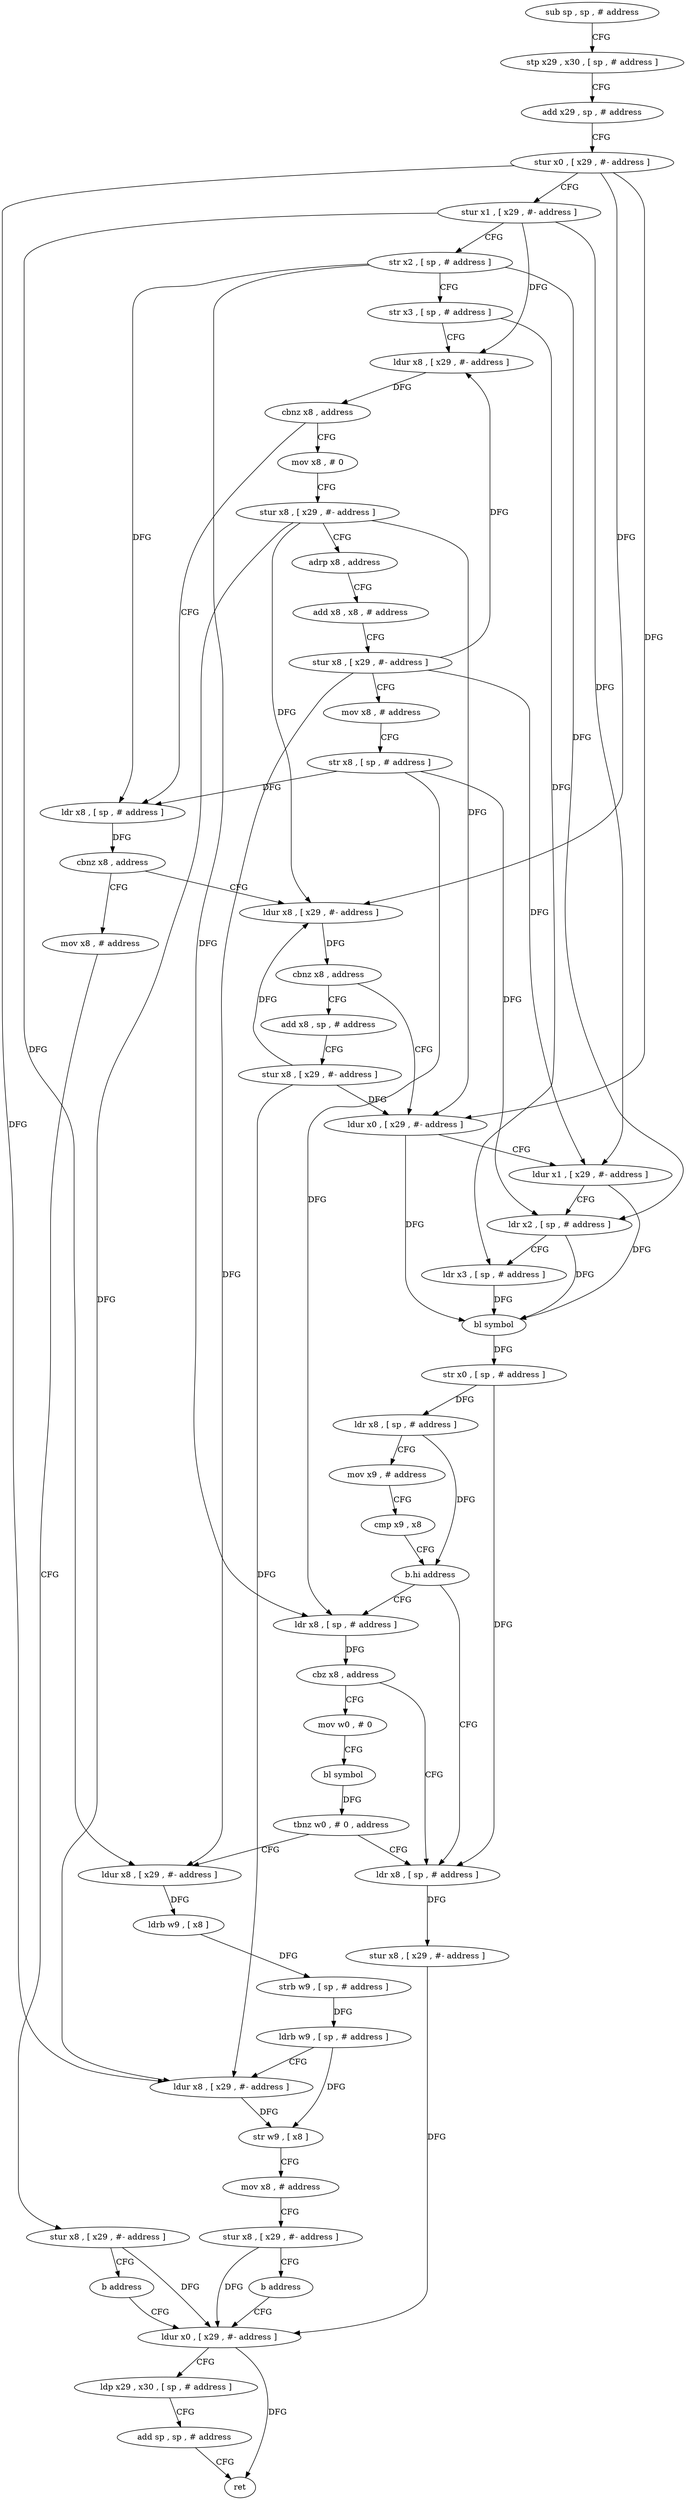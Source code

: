 digraph "func" {
"4242936" [label = "sub sp , sp , # address" ]
"4242940" [label = "stp x29 , x30 , [ sp , # address ]" ]
"4242944" [label = "add x29 , sp , # address" ]
"4242948" [label = "stur x0 , [ x29 , #- address ]" ]
"4242952" [label = "stur x1 , [ x29 , #- address ]" ]
"4242956" [label = "str x2 , [ sp , # address ]" ]
"4242960" [label = "str x3 , [ sp , # address ]" ]
"4242964" [label = "ldur x8 , [ x29 , #- address ]" ]
"4242968" [label = "cbnz x8 , address" ]
"4243000" [label = "ldr x8 , [ sp , # address ]" ]
"4242972" [label = "mov x8 , # 0" ]
"4243004" [label = "cbnz x8 , address" ]
"4243020" [label = "ldur x8 , [ x29 , #- address ]" ]
"4243008" [label = "mov x8 , # address" ]
"4242976" [label = "stur x8 , [ x29 , #- address ]" ]
"4242980" [label = "adrp x8 , address" ]
"4242984" [label = "add x8 , x8 , # address" ]
"4242988" [label = "stur x8 , [ x29 , #- address ]" ]
"4242992" [label = "mov x8 , # address" ]
"4242996" [label = "str x8 , [ sp , # address ]" ]
"4243024" [label = "cbnz x8 , address" ]
"4243036" [label = "ldur x0 , [ x29 , #- address ]" ]
"4243028" [label = "add x8 , sp , # address" ]
"4243012" [label = "stur x8 , [ x29 , #- address ]" ]
"4243016" [label = "b address" ]
"4243140" [label = "ldur x0 , [ x29 , #- address ]" ]
"4243040" [label = "ldur x1 , [ x29 , #- address ]" ]
"4243044" [label = "ldr x2 , [ sp , # address ]" ]
"4243048" [label = "ldr x3 , [ sp , # address ]" ]
"4243052" [label = "bl symbol" ]
"4243056" [label = "str x0 , [ sp , # address ]" ]
"4243060" [label = "ldr x8 , [ sp , # address ]" ]
"4243064" [label = "mov x9 , # address" ]
"4243068" [label = "cmp x9 , x8" ]
"4243072" [label = "b.hi address" ]
"4243132" [label = "ldr x8 , [ sp , # address ]" ]
"4243076" [label = "ldr x8 , [ sp , # address ]" ]
"4243032" [label = "stur x8 , [ x29 , #- address ]" ]
"4243144" [label = "ldp x29 , x30 , [ sp , # address ]" ]
"4243148" [label = "add sp , sp , # address" ]
"4243152" [label = "ret" ]
"4243136" [label = "stur x8 , [ x29 , #- address ]" ]
"4243080" [label = "cbz x8 , address" ]
"4243084" [label = "mov w0 , # 0" ]
"4243088" [label = "bl symbol" ]
"4243092" [label = "tbnz w0 , # 0 , address" ]
"4243096" [label = "ldur x8 , [ x29 , #- address ]" ]
"4243100" [label = "ldrb w9 , [ x8 ]" ]
"4243104" [label = "strb w9 , [ sp , # address ]" ]
"4243108" [label = "ldrb w9 , [ sp , # address ]" ]
"4243112" [label = "ldur x8 , [ x29 , #- address ]" ]
"4243116" [label = "str w9 , [ x8 ]" ]
"4243120" [label = "mov x8 , # address" ]
"4243124" [label = "stur x8 , [ x29 , #- address ]" ]
"4243128" [label = "b address" ]
"4242936" -> "4242940" [ label = "CFG" ]
"4242940" -> "4242944" [ label = "CFG" ]
"4242944" -> "4242948" [ label = "CFG" ]
"4242948" -> "4242952" [ label = "CFG" ]
"4242948" -> "4243020" [ label = "DFG" ]
"4242948" -> "4243036" [ label = "DFG" ]
"4242948" -> "4243112" [ label = "DFG" ]
"4242952" -> "4242956" [ label = "CFG" ]
"4242952" -> "4242964" [ label = "DFG" ]
"4242952" -> "4243040" [ label = "DFG" ]
"4242952" -> "4243096" [ label = "DFG" ]
"4242956" -> "4242960" [ label = "CFG" ]
"4242956" -> "4243000" [ label = "DFG" ]
"4242956" -> "4243044" [ label = "DFG" ]
"4242956" -> "4243076" [ label = "DFG" ]
"4242960" -> "4242964" [ label = "CFG" ]
"4242960" -> "4243048" [ label = "DFG" ]
"4242964" -> "4242968" [ label = "DFG" ]
"4242968" -> "4243000" [ label = "CFG" ]
"4242968" -> "4242972" [ label = "CFG" ]
"4243000" -> "4243004" [ label = "DFG" ]
"4242972" -> "4242976" [ label = "CFG" ]
"4243004" -> "4243020" [ label = "CFG" ]
"4243004" -> "4243008" [ label = "CFG" ]
"4243020" -> "4243024" [ label = "DFG" ]
"4243008" -> "4243012" [ label = "CFG" ]
"4242976" -> "4242980" [ label = "CFG" ]
"4242976" -> "4243020" [ label = "DFG" ]
"4242976" -> "4243036" [ label = "DFG" ]
"4242976" -> "4243112" [ label = "DFG" ]
"4242980" -> "4242984" [ label = "CFG" ]
"4242984" -> "4242988" [ label = "CFG" ]
"4242988" -> "4242992" [ label = "CFG" ]
"4242988" -> "4242964" [ label = "DFG" ]
"4242988" -> "4243040" [ label = "DFG" ]
"4242988" -> "4243096" [ label = "DFG" ]
"4242992" -> "4242996" [ label = "CFG" ]
"4242996" -> "4243000" [ label = "DFG" ]
"4242996" -> "4243044" [ label = "DFG" ]
"4242996" -> "4243076" [ label = "DFG" ]
"4243024" -> "4243036" [ label = "CFG" ]
"4243024" -> "4243028" [ label = "CFG" ]
"4243036" -> "4243040" [ label = "CFG" ]
"4243036" -> "4243052" [ label = "DFG" ]
"4243028" -> "4243032" [ label = "CFG" ]
"4243012" -> "4243016" [ label = "CFG" ]
"4243012" -> "4243140" [ label = "DFG" ]
"4243016" -> "4243140" [ label = "CFG" ]
"4243140" -> "4243144" [ label = "CFG" ]
"4243140" -> "4243152" [ label = "DFG" ]
"4243040" -> "4243044" [ label = "CFG" ]
"4243040" -> "4243052" [ label = "DFG" ]
"4243044" -> "4243048" [ label = "CFG" ]
"4243044" -> "4243052" [ label = "DFG" ]
"4243048" -> "4243052" [ label = "DFG" ]
"4243052" -> "4243056" [ label = "DFG" ]
"4243056" -> "4243060" [ label = "DFG" ]
"4243056" -> "4243132" [ label = "DFG" ]
"4243060" -> "4243064" [ label = "CFG" ]
"4243060" -> "4243072" [ label = "DFG" ]
"4243064" -> "4243068" [ label = "CFG" ]
"4243068" -> "4243072" [ label = "CFG" ]
"4243072" -> "4243132" [ label = "CFG" ]
"4243072" -> "4243076" [ label = "CFG" ]
"4243132" -> "4243136" [ label = "DFG" ]
"4243076" -> "4243080" [ label = "DFG" ]
"4243032" -> "4243036" [ label = "DFG" ]
"4243032" -> "4243020" [ label = "DFG" ]
"4243032" -> "4243112" [ label = "DFG" ]
"4243144" -> "4243148" [ label = "CFG" ]
"4243148" -> "4243152" [ label = "CFG" ]
"4243136" -> "4243140" [ label = "DFG" ]
"4243080" -> "4243132" [ label = "CFG" ]
"4243080" -> "4243084" [ label = "CFG" ]
"4243084" -> "4243088" [ label = "CFG" ]
"4243088" -> "4243092" [ label = "DFG" ]
"4243092" -> "4243132" [ label = "CFG" ]
"4243092" -> "4243096" [ label = "CFG" ]
"4243096" -> "4243100" [ label = "DFG" ]
"4243100" -> "4243104" [ label = "DFG" ]
"4243104" -> "4243108" [ label = "DFG" ]
"4243108" -> "4243112" [ label = "CFG" ]
"4243108" -> "4243116" [ label = "DFG" ]
"4243112" -> "4243116" [ label = "DFG" ]
"4243116" -> "4243120" [ label = "CFG" ]
"4243120" -> "4243124" [ label = "CFG" ]
"4243124" -> "4243128" [ label = "CFG" ]
"4243124" -> "4243140" [ label = "DFG" ]
"4243128" -> "4243140" [ label = "CFG" ]
}
